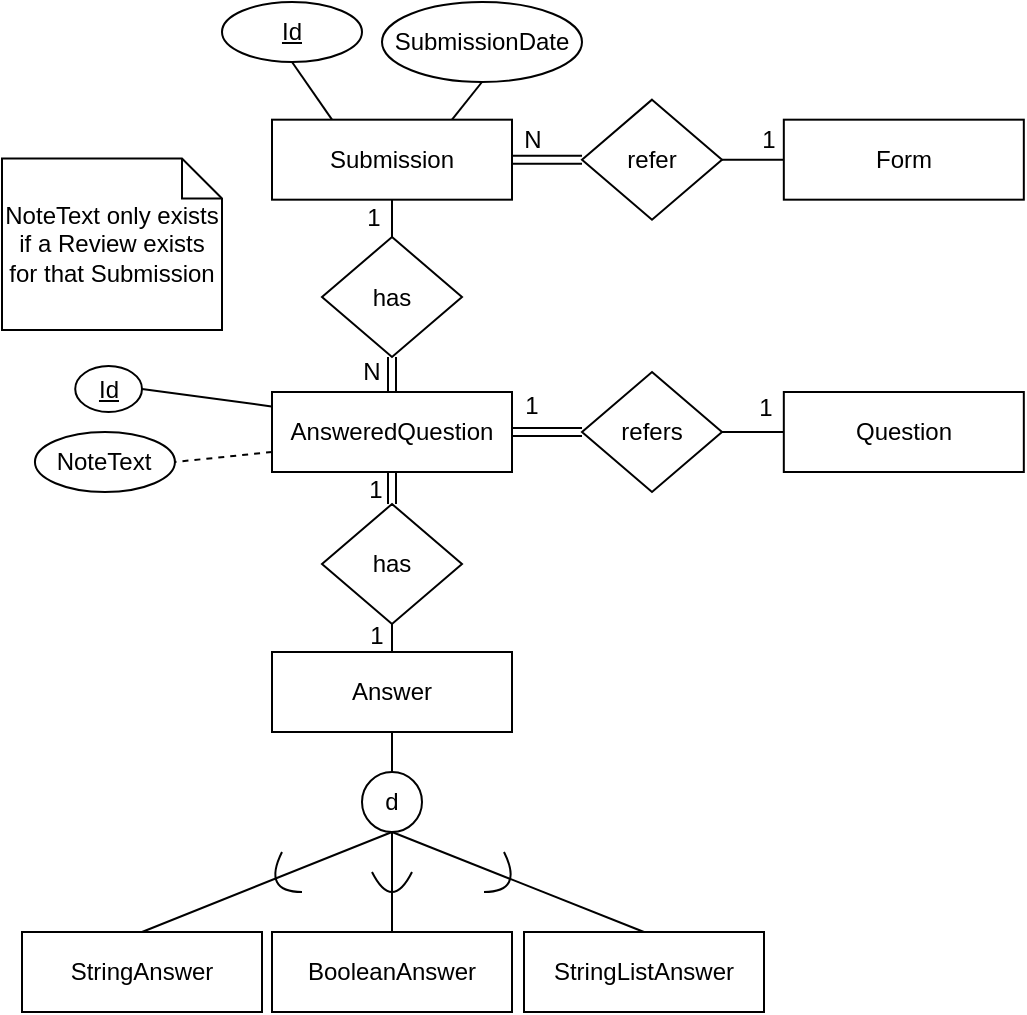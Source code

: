 <mxfile version="24.7.5">
  <diagram name="Page-1" id="51peNo469PXhZoFmVbti">
    <mxGraphModel dx="2062" dy="665" grid="1" gridSize="10" guides="1" tooltips="1" connect="1" arrows="1" fold="1" page="1" pageScale="1" pageWidth="827" pageHeight="1169" math="0" shadow="0">
      <root>
        <mxCell id="0" />
        <mxCell id="1" parent="0" />
        <mxCell id="Gr67rD7cwxrrbpagc7k7-1" style="rounded=0;orthogonalLoop=1;jettySize=auto;html=1;entryX=1;entryY=0.5;entryDx=0;entryDy=0;endArrow=none;endFill=0;exitX=-0.002;exitY=0.18;exitDx=0;exitDy=0;exitPerimeter=0;" edge="1" parent="1" source="Gr67rD7cwxrrbpagc7k7-73" target="Gr67rD7cwxrrbpagc7k7-32">
          <mxGeometry relative="1" as="geometry">
            <mxPoint x="-170.72" y="1143.81" as="sourcePoint" />
          </mxGeometry>
        </mxCell>
        <mxCell id="Gr67rD7cwxrrbpagc7k7-8" value="Form" style="rounded=0;whiteSpace=wrap;html=1;" vertex="1" parent="1">
          <mxGeometry x="120.91" y="853.84" width="120" height="40" as="geometry" />
        </mxCell>
        <mxCell id="Gr67rD7cwxrrbpagc7k7-14" style="rounded=0;orthogonalLoop=1;jettySize=auto;html=1;exitX=0.75;exitY=0;exitDx=0;exitDy=0;entryX=0.5;entryY=1;entryDx=0;entryDy=0;endArrow=none;endFill=0;" edge="1" parent="1" source="Gr67rD7cwxrrbpagc7k7-18" target="Gr67rD7cwxrrbpagc7k7-22">
          <mxGeometry relative="1" as="geometry" />
        </mxCell>
        <mxCell id="Gr67rD7cwxrrbpagc7k7-15" style="rounded=0;orthogonalLoop=1;jettySize=auto;html=1;exitX=0.25;exitY=0;exitDx=0;exitDy=0;entryX=0.5;entryY=1;entryDx=0;entryDy=0;endArrow=none;endFill=0;" edge="1" parent="1" source="Gr67rD7cwxrrbpagc7k7-18" target="Gr67rD7cwxrrbpagc7k7-23">
          <mxGeometry relative="1" as="geometry" />
        </mxCell>
        <mxCell id="Gr67rD7cwxrrbpagc7k7-16" style="rounded=0;orthogonalLoop=1;jettySize=auto;html=1;exitX=0.5;exitY=1;exitDx=0;exitDy=0;endArrow=none;endFill=0;entryX=0.5;entryY=0;entryDx=0;entryDy=0;" edge="1" parent="1" source="Gr67rD7cwxrrbpagc7k7-18" target="Gr67rD7cwxrrbpagc7k7-71">
          <mxGeometry relative="1" as="geometry">
            <mxPoint x="195.06" y="1197.67" as="targetPoint" />
          </mxGeometry>
        </mxCell>
        <mxCell id="Gr67rD7cwxrrbpagc7k7-107" style="edgeStyle=orthogonalEdgeStyle;rounded=0;orthogonalLoop=1;jettySize=auto;html=1;exitX=1;exitY=0.5;exitDx=0;exitDy=0;entryX=0;entryY=0.5;entryDx=0;entryDy=0;shape=link;" edge="1" parent="1" source="Gr67rD7cwxrrbpagc7k7-18" target="Gr67rD7cwxrrbpagc7k7-26">
          <mxGeometry relative="1" as="geometry" />
        </mxCell>
        <mxCell id="Gr67rD7cwxrrbpagc7k7-18" value="Submission" style="rounded=0;whiteSpace=wrap;html=1;" vertex="1" parent="1">
          <mxGeometry x="-135" y="853.84" width="120" height="40" as="geometry" />
        </mxCell>
        <mxCell id="Gr67rD7cwxrrbpagc7k7-22" value="SubmissionDate" style="ellipse;whiteSpace=wrap;html=1;" vertex="1" parent="1">
          <mxGeometry x="-80" y="795" width="100" height="40" as="geometry" />
        </mxCell>
        <mxCell id="Gr67rD7cwxrrbpagc7k7-23" value="&lt;u&gt;Id&lt;/u&gt;" style="ellipse;whiteSpace=wrap;html=1;" vertex="1" parent="1">
          <mxGeometry x="-160" y="795" width="70" height="30" as="geometry" />
        </mxCell>
        <mxCell id="Gr67rD7cwxrrbpagc7k7-25" style="edgeStyle=orthogonalEdgeStyle;rounded=0;orthogonalLoop=1;jettySize=auto;html=1;exitX=1;exitY=0.5;exitDx=0;exitDy=0;entryX=0;entryY=0.5;entryDx=0;entryDy=0;endArrow=none;endFill=0;" edge="1" parent="1" source="Gr67rD7cwxrrbpagc7k7-26" target="Gr67rD7cwxrrbpagc7k7-8">
          <mxGeometry relative="1" as="geometry" />
        </mxCell>
        <mxCell id="Gr67rD7cwxrrbpagc7k7-26" value="refer" style="rhombus;whiteSpace=wrap;html=1;" vertex="1" parent="1">
          <mxGeometry x="20" y="843.84" width="70" height="60" as="geometry" />
        </mxCell>
        <mxCell id="Gr67rD7cwxrrbpagc7k7-27" value="1" style="text;html=1;align=center;verticalAlign=middle;whiteSpace=wrap;rounded=0;" vertex="1" parent="1">
          <mxGeometry x="108" y="855.49" width="11" height="17.75" as="geometry" />
        </mxCell>
        <mxCell id="Gr67rD7cwxrrbpagc7k7-28" value="N" style="text;html=1;align=center;verticalAlign=middle;whiteSpace=wrap;rounded=0;" vertex="1" parent="1">
          <mxGeometry x="-9" y="859.37" width="9" height="10" as="geometry" />
        </mxCell>
        <mxCell id="Gr67rD7cwxrrbpagc7k7-30" value="1" style="text;html=1;align=center;verticalAlign=middle;whiteSpace=wrap;rounded=0;" vertex="1" parent="1">
          <mxGeometry x="-89" y="896.34" width="10" height="13.16" as="geometry" />
        </mxCell>
        <mxCell id="Gr67rD7cwxrrbpagc7k7-31" value="N" style="text;html=1;align=center;verticalAlign=middle;whiteSpace=wrap;rounded=0;" vertex="1" parent="1">
          <mxGeometry x="-90" y="975" width="10" height="10" as="geometry" />
        </mxCell>
        <mxCell id="Gr67rD7cwxrrbpagc7k7-32" value="&lt;u&gt;Id&lt;/u&gt;" style="ellipse;whiteSpace=wrap;html=1;" vertex="1" parent="1">
          <mxGeometry x="-233.39" y="977" width="33.39" height="23" as="geometry" />
        </mxCell>
        <mxCell id="Gr67rD7cwxrrbpagc7k7-37" value="NoteText" style="ellipse;whiteSpace=wrap;html=1;" vertex="1" parent="1">
          <mxGeometry x="-253.53" y="1010.0" width="70" height="30" as="geometry" />
        </mxCell>
        <mxCell id="Gr67rD7cwxrrbpagc7k7-110" style="edgeStyle=orthogonalEdgeStyle;rounded=0;orthogonalLoop=1;jettySize=auto;html=1;exitX=0;exitY=0.5;exitDx=0;exitDy=0;entryX=1;entryY=0.5;entryDx=0;entryDy=0;endArrow=none;endFill=0;" edge="1" parent="1" source="Gr67rD7cwxrrbpagc7k7-50" target="Gr67rD7cwxrrbpagc7k7-56">
          <mxGeometry relative="1" as="geometry" />
        </mxCell>
        <mxCell id="Gr67rD7cwxrrbpagc7k7-50" value="Question" style="rounded=0;whiteSpace=wrap;html=1;" vertex="1" parent="1">
          <mxGeometry x="120.91" y="990.0" width="120" height="40" as="geometry" />
        </mxCell>
        <mxCell id="Gr67rD7cwxrrbpagc7k7-56" value="refers" style="rhombus;whiteSpace=wrap;html=1;" vertex="1" parent="1">
          <mxGeometry x="20" y="980" width="70" height="60" as="geometry" />
        </mxCell>
        <mxCell id="Gr67rD7cwxrrbpagc7k7-69" style="rounded=0;orthogonalLoop=1;jettySize=auto;html=1;exitX=0;exitY=0.75;exitDx=0;exitDy=0;entryX=1;entryY=0.5;entryDx=0;entryDy=0;endArrow=none;endFill=0;dashed=1;" edge="1" parent="1" source="Gr67rD7cwxrrbpagc7k7-73" target="Gr67rD7cwxrrbpagc7k7-37">
          <mxGeometry relative="1" as="geometry">
            <mxPoint x="-170.72" y="1163.81" as="sourcePoint" />
          </mxGeometry>
        </mxCell>
        <mxCell id="Gr67rD7cwxrrbpagc7k7-70" value="NoteText only exists if a Review exists for that Submission" style="shape=note;size=20;whiteSpace=wrap;html=1;" vertex="1" parent="1">
          <mxGeometry x="-270" y="873.24" width="110" height="85.75" as="geometry" />
        </mxCell>
        <mxCell id="Gr67rD7cwxrrbpagc7k7-108" style="edgeStyle=orthogonalEdgeStyle;rounded=0;orthogonalLoop=1;jettySize=auto;html=1;exitX=0.5;exitY=1;exitDx=0;exitDy=0;entryX=0.5;entryY=0;entryDx=0;entryDy=0;shape=link;" edge="1" parent="1" source="Gr67rD7cwxrrbpagc7k7-71" target="Gr67rD7cwxrrbpagc7k7-73">
          <mxGeometry relative="1" as="geometry" />
        </mxCell>
        <mxCell id="Gr67rD7cwxrrbpagc7k7-71" value="has" style="rhombus;whiteSpace=wrap;html=1;" vertex="1" parent="1">
          <mxGeometry x="-110" y="912.5" width="70" height="60" as="geometry" />
        </mxCell>
        <mxCell id="Gr67rD7cwxrrbpagc7k7-109" style="edgeStyle=orthogonalEdgeStyle;rounded=0;orthogonalLoop=1;jettySize=auto;html=1;exitX=1;exitY=0.5;exitDx=0;exitDy=0;entryX=0;entryY=0.5;entryDx=0;entryDy=0;shape=link;" edge="1" parent="1" source="Gr67rD7cwxrrbpagc7k7-73" target="Gr67rD7cwxrrbpagc7k7-56">
          <mxGeometry relative="1" as="geometry" />
        </mxCell>
        <mxCell id="Gr67rD7cwxrrbpagc7k7-111" style="edgeStyle=orthogonalEdgeStyle;rounded=0;orthogonalLoop=1;jettySize=auto;html=1;exitX=0.5;exitY=1;exitDx=0;exitDy=0;entryX=0.5;entryY=0;entryDx=0;entryDy=0;shape=link;" edge="1" parent="1" source="Gr67rD7cwxrrbpagc7k7-73" target="Gr67rD7cwxrrbpagc7k7-78">
          <mxGeometry relative="1" as="geometry" />
        </mxCell>
        <mxCell id="Gr67rD7cwxrrbpagc7k7-73" value="AnsweredQuestion" style="rounded=0;whiteSpace=wrap;html=1;" vertex="1" parent="1">
          <mxGeometry x="-135" y="990" width="120" height="40" as="geometry" />
        </mxCell>
        <mxCell id="Gr67rD7cwxrrbpagc7k7-76" value="Answer" style="rounded=0;whiteSpace=wrap;html=1;" vertex="1" parent="1">
          <mxGeometry x="-135" y="1120" width="120" height="40" as="geometry" />
        </mxCell>
        <mxCell id="Gr67rD7cwxrrbpagc7k7-77" style="edgeStyle=orthogonalEdgeStyle;rounded=0;orthogonalLoop=1;jettySize=auto;html=1;exitX=0.5;exitY=1;exitDx=0;exitDy=0;entryX=0.5;entryY=0;entryDx=0;entryDy=0;endArrow=none;endFill=0;" edge="1" parent="1" source="Gr67rD7cwxrrbpagc7k7-78" target="Gr67rD7cwxrrbpagc7k7-76">
          <mxGeometry relative="1" as="geometry" />
        </mxCell>
        <mxCell id="Gr67rD7cwxrrbpagc7k7-78" value="has" style="rhombus;whiteSpace=wrap;html=1;" vertex="1" parent="1">
          <mxGeometry x="-110" y="1046" width="70" height="60" as="geometry" />
        </mxCell>
        <mxCell id="Gr67rD7cwxrrbpagc7k7-79" style="edgeStyle=orthogonalEdgeStyle;rounded=0;orthogonalLoop=1;jettySize=auto;html=1;exitX=0.5;exitY=0;exitDx=0;exitDy=0;entryX=0.5;entryY=1;entryDx=0;entryDy=0;endArrow=none;endFill=0;" edge="1" parent="1" source="Gr67rD7cwxrrbpagc7k7-83" target="Gr67rD7cwxrrbpagc7k7-76">
          <mxGeometry relative="1" as="geometry" />
        </mxCell>
        <mxCell id="Gr67rD7cwxrrbpagc7k7-80" style="rounded=0;orthogonalLoop=1;jettySize=auto;html=1;exitX=0.5;exitY=1;exitDx=0;exitDy=0;entryX=0.5;entryY=0;entryDx=0;entryDy=0;endArrow=none;endFill=0;" edge="1" parent="1" source="Gr67rD7cwxrrbpagc7k7-83" target="Gr67rD7cwxrrbpagc7k7-87">
          <mxGeometry relative="1" as="geometry" />
        </mxCell>
        <mxCell id="Gr67rD7cwxrrbpagc7k7-81" style="rounded=0;orthogonalLoop=1;jettySize=auto;html=1;exitX=0.5;exitY=1;exitDx=0;exitDy=0;entryX=0.5;entryY=0;entryDx=0;entryDy=0;endArrow=none;endFill=0;" edge="1" parent="1" source="Gr67rD7cwxrrbpagc7k7-83" target="Gr67rD7cwxrrbpagc7k7-86">
          <mxGeometry relative="1" as="geometry" />
        </mxCell>
        <mxCell id="Gr67rD7cwxrrbpagc7k7-82" style="rounded=0;orthogonalLoop=1;jettySize=auto;html=1;exitX=0.5;exitY=1;exitDx=0;exitDy=0;entryX=0.5;entryY=0;entryDx=0;entryDy=0;endArrow=none;endFill=0;" edge="1" parent="1" source="Gr67rD7cwxrrbpagc7k7-83" target="Gr67rD7cwxrrbpagc7k7-88">
          <mxGeometry relative="1" as="geometry" />
        </mxCell>
        <mxCell id="Gr67rD7cwxrrbpagc7k7-83" value="d" style="ellipse;whiteSpace=wrap;html=1;aspect=fixed;" vertex="1" parent="1">
          <mxGeometry x="-90" y="1180" width="30" height="30" as="geometry" />
        </mxCell>
        <mxCell id="Gr67rD7cwxrrbpagc7k7-84" value="1" style="text;html=1;align=center;verticalAlign=middle;whiteSpace=wrap;rounded=0;" vertex="1" parent="1">
          <mxGeometry x="-86.75" y="1034" width="7.5" height="10" as="geometry" />
        </mxCell>
        <mxCell id="Gr67rD7cwxrrbpagc7k7-85" value="1" style="text;html=1;align=center;verticalAlign=middle;whiteSpace=wrap;rounded=0;" vertex="1" parent="1">
          <mxGeometry x="-85.25" y="1107" width="5" height="10" as="geometry" />
        </mxCell>
        <mxCell id="Gr67rD7cwxrrbpagc7k7-86" value="BooleanAnswer" style="rounded=0;whiteSpace=wrap;html=1;" vertex="1" parent="1">
          <mxGeometry x="-135" y="1260.0" width="120" height="40" as="geometry" />
        </mxCell>
        <mxCell id="Gr67rD7cwxrrbpagc7k7-87" value="StringAnswer" style="rounded=0;whiteSpace=wrap;html=1;" vertex="1" parent="1">
          <mxGeometry x="-260" y="1260.0" width="120" height="40" as="geometry" />
        </mxCell>
        <mxCell id="Gr67rD7cwxrrbpagc7k7-88" value="StringListAnswer" style="rounded=0;whiteSpace=wrap;html=1;" vertex="1" parent="1">
          <mxGeometry x="-9" y="1260.0" width="120" height="40" as="geometry" />
        </mxCell>
        <mxCell id="Gr67rD7cwxrrbpagc7k7-89" value="" style="endArrow=none;html=1;rounded=0;curved=1;" edge="1" parent="1">
          <mxGeometry width="50" height="50" relative="1" as="geometry">
            <mxPoint x="-120" y="1240" as="sourcePoint" />
            <mxPoint x="-130" y="1220" as="targetPoint" />
            <Array as="points">
              <mxPoint x="-140" y="1240" />
            </Array>
          </mxGeometry>
        </mxCell>
        <mxCell id="Gr67rD7cwxrrbpagc7k7-90" value="" style="endArrow=none;html=1;rounded=0;curved=1;" edge="1" parent="1">
          <mxGeometry width="50" height="50" relative="1" as="geometry">
            <mxPoint x="-85" y="1230" as="sourcePoint" />
            <mxPoint x="-65" y="1230" as="targetPoint" />
            <Array as="points">
              <mxPoint x="-75" y="1250" />
            </Array>
          </mxGeometry>
        </mxCell>
        <mxCell id="Gr67rD7cwxrrbpagc7k7-91" value="" style="endArrow=none;html=1;rounded=0;curved=1;" edge="1" parent="1">
          <mxGeometry width="50" height="50" relative="1" as="geometry">
            <mxPoint x="-29" y="1240" as="sourcePoint" />
            <mxPoint x="-19" y="1220" as="targetPoint" />
            <Array as="points">
              <mxPoint x="-9" y="1240" />
            </Array>
          </mxGeometry>
        </mxCell>
        <mxCell id="Gr67rD7cwxrrbpagc7k7-112" value="1" style="text;html=1;align=center;verticalAlign=middle;whiteSpace=wrap;rounded=0;" vertex="1" parent="1">
          <mxGeometry x="-10" y="990" width="10" height="13.16" as="geometry" />
        </mxCell>
        <mxCell id="Gr67rD7cwxrrbpagc7k7-113" value="1" style="text;html=1;align=center;verticalAlign=middle;whiteSpace=wrap;rounded=0;" vertex="1" parent="1">
          <mxGeometry x="107" y="991" width="10" height="13.16" as="geometry" />
        </mxCell>
      </root>
    </mxGraphModel>
  </diagram>
</mxfile>
